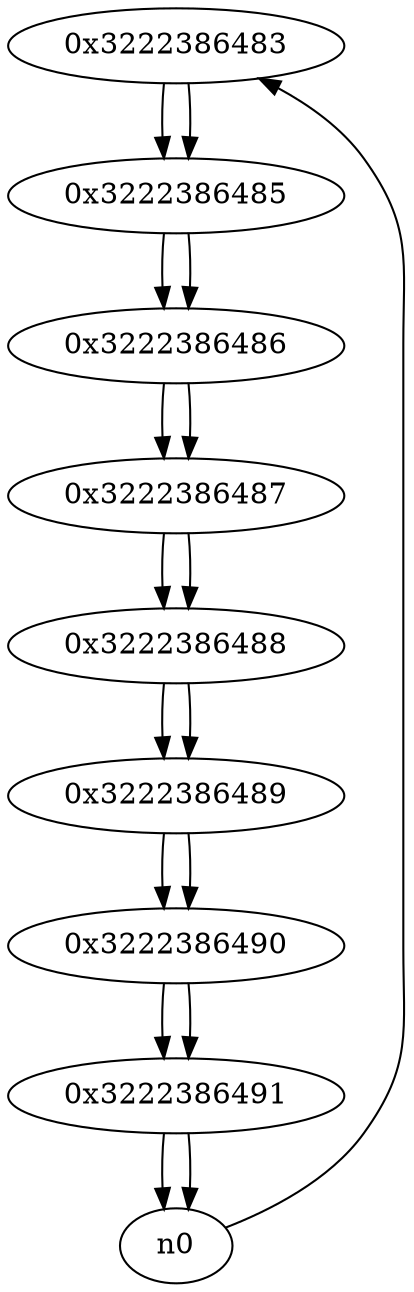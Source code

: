 digraph G{
/* nodes */
  n1 [label="0x3222386483"]
  n2 [label="0x3222386485"]
  n3 [label="0x3222386486"]
  n4 [label="0x3222386487"]
  n5 [label="0x3222386488"]
  n6 [label="0x3222386489"]
  n7 [label="0x3222386490"]
  n8 [label="0x3222386491"]
/* edges */
n1 -> n2;
n0 -> n1;
n2 -> n3;
n1 -> n2;
n3 -> n4;
n2 -> n3;
n4 -> n5;
n3 -> n4;
n5 -> n6;
n4 -> n5;
n6 -> n7;
n5 -> n6;
n7 -> n8;
n6 -> n7;
n8 -> n0;
n8 -> n0;
n7 -> n8;
}
